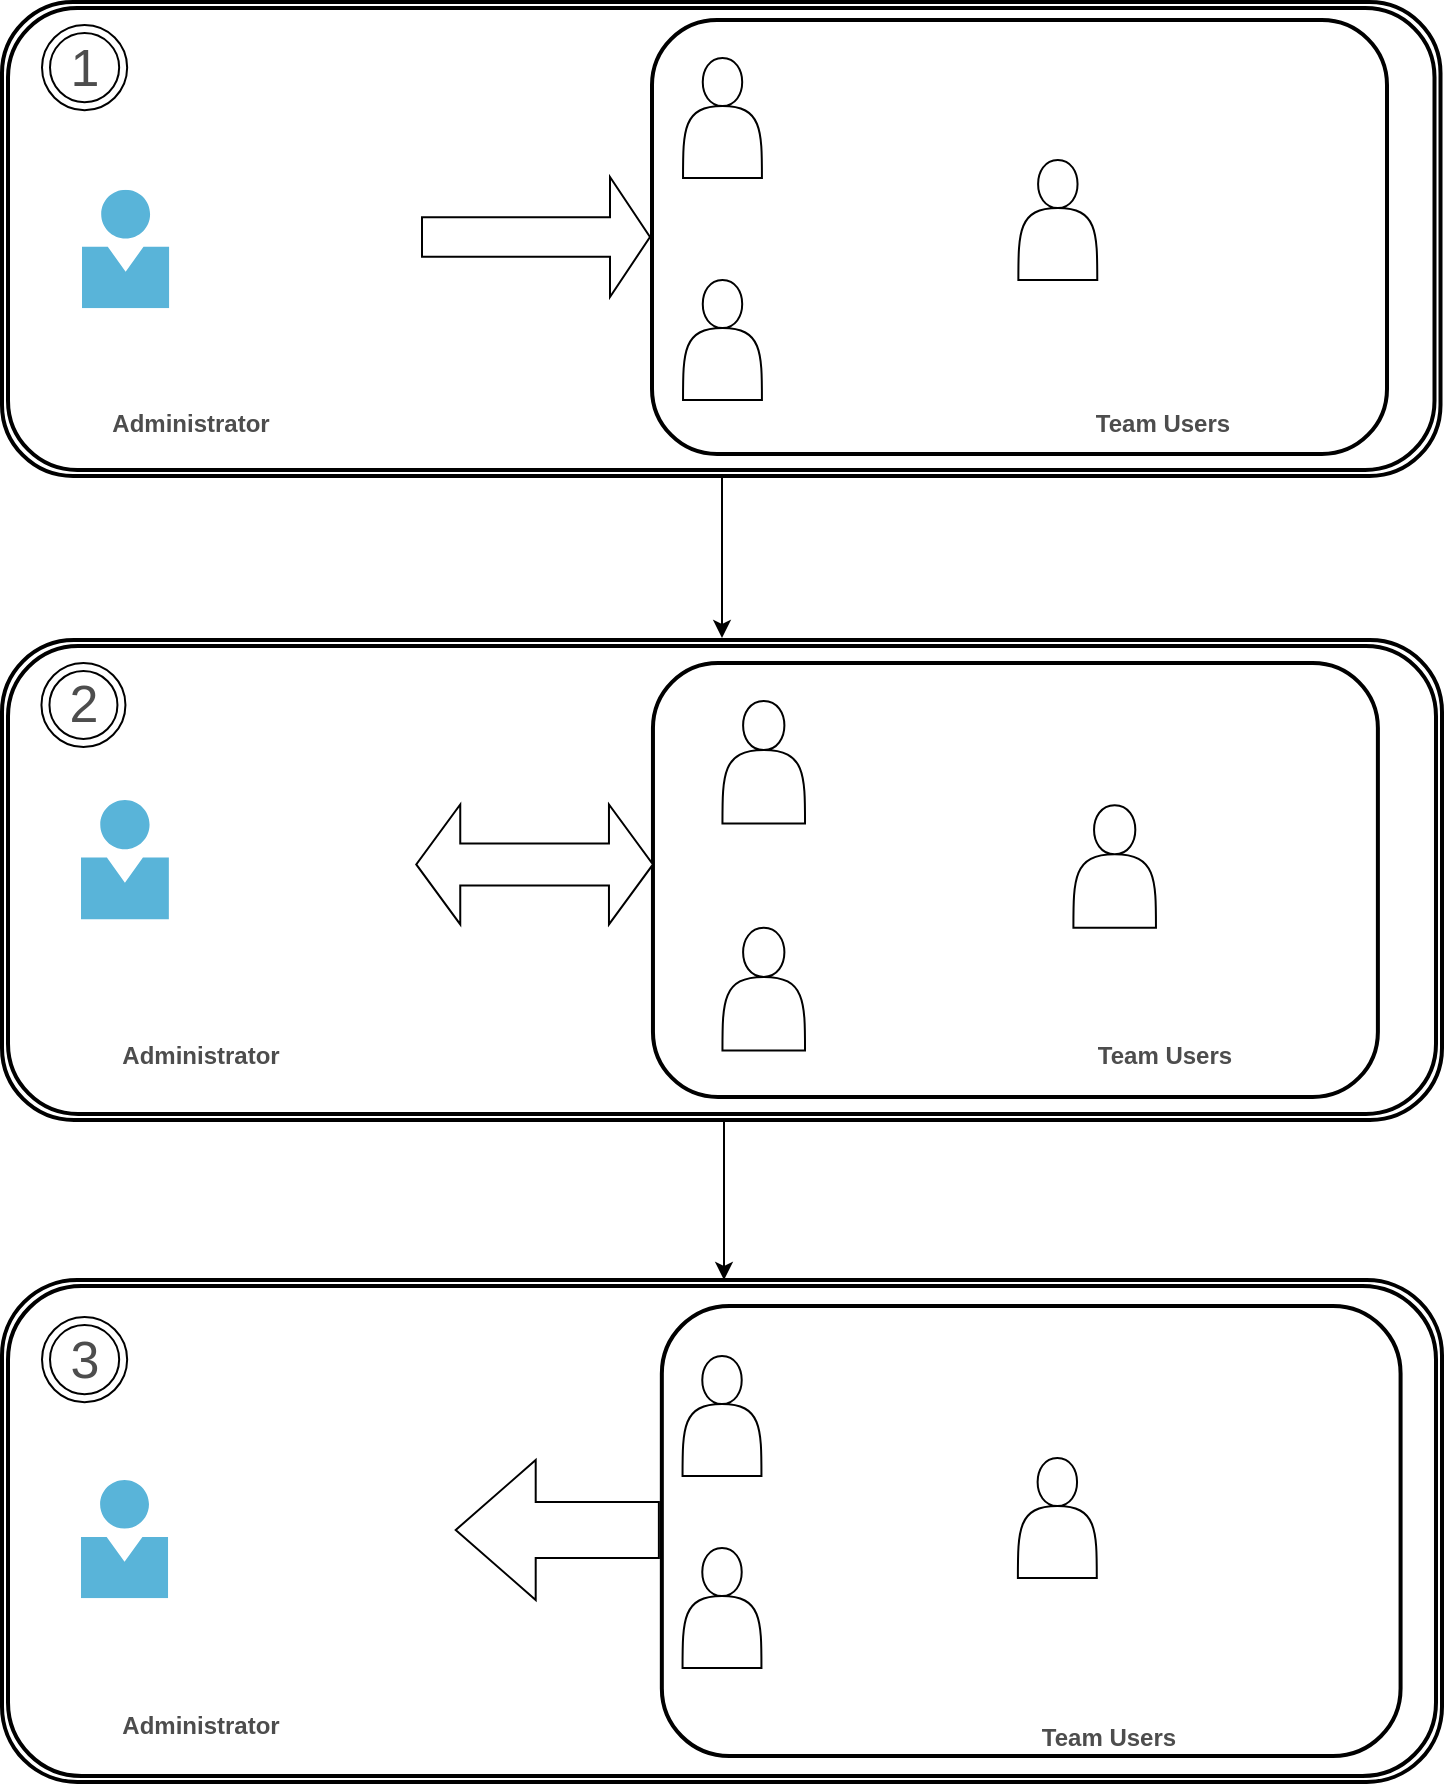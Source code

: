 <mxfile version="20.2.2" type="github"><diagram id="f0iUbq8K9h0K3tU9aLDd" name="Page-1"><mxGraphModel dx="868" dy="425" grid="1" gridSize="10" guides="1" tooltips="1" connect="1" arrows="1" fold="1" page="1" pageScale="1" pageWidth="850" pageHeight="1100" math="0" shadow="0"><root><mxCell id="0"/><mxCell id="1" parent="0"/><mxCell id="4z5lRxQ2Xbb2ljNWxur5-83" value="" style="shape=ext;double=1;rounded=1;whiteSpace=wrap;html=1;sketch=0;fontColor=#4D4D4D;strokeWidth=2;glass=0;" parent="1" vertex="1"><mxGeometry x="80" y="41" width="719.25" height="237" as="geometry"/></mxCell><mxCell id="4z5lRxQ2Xbb2ljNWxur5-22" value="" style="rounded=1;whiteSpace=wrap;html=1;sketch=0;fontColor=#4D4D4D;strokeWidth=2;" vertex="1" parent="1"><mxGeometry x="404.999" y="50" width="367.5" height="217" as="geometry"/></mxCell><mxCell id="4z5lRxQ2Xbb2ljNWxur5-10" value="" style="sketch=1;aspect=fixed;html=1;points=[];align=center;image;fontSize=12;image=img/lib/mscae/Person.svg;fontColor=#4D4D4D;imageBackground=none;" parent="1" vertex="1"><mxGeometry x="120.001" y="134.91" width="43.643" height="59.177" as="geometry"/></mxCell><mxCell id="4z5lRxQ2Xbb2ljNWxur5-21" value="" style="shape=image;html=1;verticalAlign=top;verticalLabelPosition=bottom;labelBackgroundColor=#ffffff;imageAspect=0;aspect=fixed;image=https://cdn4.iconfinder.com/data/icons/48-bubbles/48/13.Clipboard-128.png;fontColor=#0052CC;" parent="1" vertex="1"><mxGeometry x="166.425" y="76.03" width="147.943" height="147.943" as="geometry"/></mxCell><mxCell id="4z5lRxQ2Xbb2ljNWxur5-20" value="" style="shape=image;html=1;verticalAlign=top;verticalLabelPosition=bottom;labelBackgroundColor=#ffffff;imageAspect=0;aspect=fixed;image=https://cdn4.iconfinder.com/data/icons/essential-part-1/32/93-List-128.png;sketch=1;fontColor=#4D4D4D;" parent="1" vertex="1"><mxGeometry x="188.493" y="113.94" width="103.807" height="103.807" as="geometry"/></mxCell><mxCell id="4z5lRxQ2Xbb2ljNWxur5-1" value="&lt;b&gt;Administrator&lt;/b&gt;" style="text;html=1;align=center;verticalAlign=middle;resizable=0;points=[];autosize=1;strokeColor=none;fillColor=none;fontColor=#4D4D4D;" vertex="1" parent="1"><mxGeometry x="124.36" y="236.94" width="100" height="30" as="geometry"/></mxCell><mxCell id="4z5lRxQ2Xbb2ljNWxur5-11" value="" style="shape=actor;whiteSpace=wrap;html=1;fontColor=#0052CC;" parent="1" vertex="1"><mxGeometry x="420.516" y="69" width="39.451" height="60" as="geometry"/></mxCell><mxCell id="4z5lRxQ2Xbb2ljNWxur5-12" value="" style="shape=actor;whiteSpace=wrap;html=1;fontColor=#0052CC;" parent="1" vertex="1"><mxGeometry x="420.516" y="180" width="39.451" height="60" as="geometry"/></mxCell><mxCell id="4z5lRxQ2Xbb2ljNWxur5-14" value="" style="shape=actor;whiteSpace=wrap;html=1;fontColor=#0052CC;" parent="1" vertex="1"><mxGeometry x="588.185" y="120" width="39.451" height="60" as="geometry"/></mxCell><mxCell id="4z5lRxQ2Xbb2ljNWxur5-24" value="" style="group" parent="1" vertex="1" connectable="0"><mxGeometry x="464.405" y="64.5" width="280" height="200" as="geometry"/></mxCell><mxCell id="4z5lRxQ2Xbb2ljNWxur5-15" value="" style="shape=image;html=1;verticalAlign=top;verticalLabelPosition=bottom;labelBackgroundColor=#ffffff;imageAspect=0;aspect=fixed;image=https://cdn1.iconfinder.com/data/icons/material-core/18/list-128.png;fontColor=#0052CC;" parent="4z5lRxQ2Xbb2ljNWxur5-24" vertex="1"><mxGeometry x="25.15" y="25.5" width="38.465" height="38.465" as="geometry"/></mxCell><mxCell id="4z5lRxQ2Xbb2ljNWxur5-16" value="" style="shape=image;html=1;verticalAlign=top;verticalLabelPosition=bottom;labelBackgroundColor=#ffffff;imageAspect=0;aspect=fixed;image=https://cdn4.iconfinder.com/data/icons/48-bubbles/48/13.Clipboard-128.png;fontColor=#0052CC;" parent="4z5lRxQ2Xbb2ljNWxur5-24" vertex="1"><mxGeometry width="88.766" height="88.766" as="geometry"/></mxCell><mxCell id="4z5lRxQ2Xbb2ljNWxur5-25" value="" style="group" parent="1" vertex="1" connectable="0"><mxGeometry x="637.499" y="110" width="112.501" height="167" as="geometry"/></mxCell><mxCell id="4z5lRxQ2Xbb2ljNWxur5-26" value="" style="shape=image;html=1;verticalAlign=top;verticalLabelPosition=bottom;labelBackgroundColor=#ffffff;imageAspect=0;aspect=fixed;image=https://cdn1.iconfinder.com/data/icons/material-core/18/list-128.png;fontColor=#0052CC;" parent="4z5lRxQ2Xbb2ljNWxur5-25" vertex="1"><mxGeometry x="25.15" y="25.5" width="38.465" height="38.465" as="geometry"/></mxCell><mxCell id="4z5lRxQ2Xbb2ljNWxur5-27" value="" style="shape=image;html=1;verticalAlign=top;verticalLabelPosition=bottom;labelBackgroundColor=#ffffff;imageAspect=0;aspect=fixed;image=https://cdn4.iconfinder.com/data/icons/48-bubbles/48/13.Clipboard-128.png;fontColor=#0052CC;" parent="4z5lRxQ2Xbb2ljNWxur5-25" vertex="1"><mxGeometry width="88.766" height="88.766" as="geometry"/></mxCell><mxCell id="4z5lRxQ2Xbb2ljNWxur5-5" value="&lt;b&gt;Team Users&lt;/b&gt;" style="text;html=1;align=center;verticalAlign=middle;resizable=0;points=[];autosize=1;strokeColor=none;fillColor=none;fontColor=#4D4D4D;" vertex="1" parent="1"><mxGeometry x="615" y="236.94" width="90" height="30" as="geometry"/></mxCell><mxCell id="4z5lRxQ2Xbb2ljNWxur5-28" value="" style="group" parent="1" vertex="1" connectable="0"><mxGeometry x="469.83" y="170" width="88.766" height="90" as="geometry"/></mxCell><mxCell id="4z5lRxQ2Xbb2ljNWxur5-29" value="" style="shape=image;html=1;verticalAlign=top;verticalLabelPosition=bottom;labelBackgroundColor=#ffffff;imageAspect=0;aspect=fixed;image=https://cdn1.iconfinder.com/data/icons/material-core/18/list-128.png;fontColor=#0052CC;" parent="4z5lRxQ2Xbb2ljNWxur5-28" vertex="1"><mxGeometry x="25.15" y="25.5" width="38.465" height="38.465" as="geometry"/></mxCell><mxCell id="4z5lRxQ2Xbb2ljNWxur5-30" value="" style="shape=image;html=1;verticalAlign=top;verticalLabelPosition=bottom;labelBackgroundColor=#ffffff;imageAspect=0;aspect=fixed;image=https://cdn4.iconfinder.com/data/icons/48-bubbles/48/13.Clipboard-128.png;fontColor=#0052CC;" parent="4z5lRxQ2Xbb2ljNWxur5-28" vertex="1"><mxGeometry width="88.766" height="88.766" as="geometry"/></mxCell><mxCell id="4z5lRxQ2Xbb2ljNWxur5-52" value="" style="group" vertex="1" connectable="0" parent="1"><mxGeometry x="80" y="360" width="720" height="240" as="geometry"/></mxCell><mxCell id="4z5lRxQ2Xbb2ljNWxur5-85" value="" style="shape=ext;double=1;rounded=1;whiteSpace=wrap;html=1;sketch=0;fontColor=#4D4D4D;strokeWidth=2;" parent="4z5lRxQ2Xbb2ljNWxur5-52" vertex="1"><mxGeometry width="720" height="240" as="geometry"/></mxCell><mxCell id="4z5lRxQ2Xbb2ljNWxur5-7" value="" style="shape=image;html=1;verticalAlign=top;verticalLabelPosition=bottom;labelBackgroundColor=#ffffff;imageAspect=0;aspect=fixed;image=https://cdn4.iconfinder.com/data/icons/business-and-marketing-21/32/web_clipboard-128.png;fontColor=#0052CC;" parent="4z5lRxQ2Xbb2ljNWxur5-52" vertex="1"><mxGeometry x="95.992" y="45.778" width="127.284" height="127.284" as="geometry"/></mxCell><mxCell id="4z5lRxQ2Xbb2ljNWxur5-44" value="" style="sketch=1;aspect=fixed;html=1;points=[];align=center;image;fontSize=12;image=img/lib/mscae/Person.svg;fontColor=#4D4D4D;imageBackground=none;" parent="4z5lRxQ2Xbb2ljNWxur5-52" vertex="1"><mxGeometry x="39.454" y="80.058" width="44.003" height="59.664" as="geometry"/></mxCell><mxCell id="4z5lRxQ2Xbb2ljNWxur5-23" value="" style="rounded=1;whiteSpace=wrap;html=1;sketch=0;fontColor=#4D4D4D;strokeWidth=2;" vertex="1" parent="4z5lRxQ2Xbb2ljNWxur5-52"><mxGeometry x="325.478" y="11.5" width="362.466" height="217" as="geometry"/></mxCell><mxCell id="4z5lRxQ2Xbb2ljNWxur5-3" value="&lt;b&gt;Administrator&lt;/b&gt;" style="text;html=1;align=center;verticalAlign=middle;resizable=0;points=[];autosize=1;strokeColor=none;fillColor=none;fontColor=#4D4D4D;" vertex="1" parent="4z5lRxQ2Xbb2ljNWxur5-52"><mxGeometry x="49.315" y="192.62" width="100" height="30" as="geometry"/></mxCell><mxCell id="4z5lRxQ2Xbb2ljNWxur5-6" value="&lt;b&gt;Team Users&lt;/b&gt;" style="text;html=1;align=center;verticalAlign=middle;resizable=0;points=[];autosize=1;strokeColor=none;fillColor=none;fontColor=#4D4D4D;" vertex="1" parent="4z5lRxQ2Xbb2ljNWxur5-52"><mxGeometry x="535.7" y="192.62" width="90" height="30" as="geometry"/></mxCell><mxCell id="4z5lRxQ2Xbb2ljNWxur5-58" value="" style="group" parent="4z5lRxQ2Xbb2ljNWxur5-52" vertex="1" connectable="0"><mxGeometry x="412.87" y="121.422" width="103.218" height="101.2" as="geometry"/></mxCell><mxCell id="4z5lRxQ2Xbb2ljNWxur5-60" value="" style="shape=image;html=1;verticalAlign=top;verticalLabelPosition=bottom;labelBackgroundColor=#ffffff;imageAspect=0;aspect=fixed;image=https://cdn0.iconfinder.com/data/icons/octicons/1024/checklist-128.png;sketch=1;fontColor=#4D4D4D;" parent="4z5lRxQ2Xbb2ljNWxur5-58" vertex="1"><mxGeometry x="15.321" y="18.975" width="71.908" height="71.908" as="geometry"/></mxCell><mxCell id="4z5lRxQ2Xbb2ljNWxur5-59" value="" style="shape=image;html=1;verticalAlign=top;verticalLabelPosition=bottom;labelBackgroundColor=#ffffff;imageAspect=0;aspect=fixed;image=https://cdn4.iconfinder.com/data/icons/48-bubbles/48/13.Clipboard-128.png;sketch=1;fontColor=#4D4D4D;" parent="4z5lRxQ2Xbb2ljNWxur5-58" vertex="1"><mxGeometry width="88.502" height="88.502" as="geometry"/></mxCell><mxCell id="4z5lRxQ2Xbb2ljNWxur5-32" value="" style="shape=actor;whiteSpace=wrap;html=1;fontColor=#0052CC;" parent="4z5lRxQ2Xbb2ljNWxur5-52" vertex="1"><mxGeometry x="360.229" y="30.444" width="41.287" height="61.333" as="geometry"/></mxCell><mxCell id="4z5lRxQ2Xbb2ljNWxur5-33" value="" style="shape=actor;whiteSpace=wrap;html=1;fontColor=#0052CC;" parent="4z5lRxQ2Xbb2ljNWxur5-52" vertex="1"><mxGeometry x="360.229" y="143.911" width="41.287" height="61.333" as="geometry"/></mxCell><mxCell id="4z5lRxQ2Xbb2ljNWxur5-34" value="" style="shape=actor;whiteSpace=wrap;html=1;fontColor=#0052CC;" parent="4z5lRxQ2Xbb2ljNWxur5-52" vertex="1"><mxGeometry x="535.699" y="82.578" width="41.287" height="61.333" as="geometry"/></mxCell><mxCell id="4z5lRxQ2Xbb2ljNWxur5-51" value="" style="group" parent="4z5lRxQ2Xbb2ljNWxur5-52" vertex="1" connectable="0"><mxGeometry x="410.806" y="15.111" width="103.218" height="101.2" as="geometry"/></mxCell><mxCell id="4z5lRxQ2Xbb2ljNWxur5-50" value="" style="shape=image;html=1;verticalAlign=top;verticalLabelPosition=bottom;labelBackgroundColor=#ffffff;imageAspect=0;aspect=fixed;image=https://cdn4.iconfinder.com/data/icons/48-bubbles/48/13.Clipboard-128.png;sketch=1;fontColor=#4D4D4D;" parent="4z5lRxQ2Xbb2ljNWxur5-51" vertex="1"><mxGeometry width="88.502" height="88.502" as="geometry"/></mxCell><mxCell id="4z5lRxQ2Xbb2ljNWxur5-48" value="" style="shape=image;html=1;verticalAlign=top;verticalLabelPosition=bottom;labelBackgroundColor=#ffffff;imageAspect=0;aspect=fixed;image=https://cdn0.iconfinder.com/data/icons/octicons/1024/checklist-128.png;sketch=1;fontColor=#4D4D4D;" parent="4z5lRxQ2Xbb2ljNWxur5-51" vertex="1"><mxGeometry x="15.321" y="18.975" width="71.908" height="71.908" as="geometry"/></mxCell><mxCell id="4z5lRxQ2Xbb2ljNWxur5-62" value="" style="group" parent="4z5lRxQ2Xbb2ljNWxur5-52" vertex="1" connectable="0"><mxGeometry x="575.954" y="66.222" width="92.896" height="92" as="geometry"/></mxCell><mxCell id="4z5lRxQ2Xbb2ljNWxur5-63" value="" style="shape=image;html=1;verticalAlign=top;verticalLabelPosition=bottom;labelBackgroundColor=#ffffff;imageAspect=0;aspect=fixed;image=https://cdn1.iconfinder.com/data/icons/material-core/18/list-128.png;fontColor=#0052CC;" parent="4z5lRxQ2Xbb2ljNWxur5-62" vertex="1"><mxGeometry x="26.32" y="26.067" width="38.782" height="38.782" as="geometry"/></mxCell><mxCell id="4z5lRxQ2Xbb2ljNWxur5-64" value="" style="shape=image;html=1;verticalAlign=top;verticalLabelPosition=bottom;labelBackgroundColor=#ffffff;imageAspect=0;aspect=fixed;image=https://cdn4.iconfinder.com/data/icons/48-bubbles/48/13.Clipboard-128.png;fontColor=#0052CC;" parent="4z5lRxQ2Xbb2ljNWxur5-62" vertex="1"><mxGeometry width="89.497" height="89.497" as="geometry"/></mxCell><mxCell id="4z5lRxQ2Xbb2ljNWxur5-75" value="" style="html=1;shadow=0;dashed=0;align=center;verticalAlign=middle;shape=mxgraph.arrows2.twoWayArrow;dy=0.65;dx=22;rounded=1;glass=0;sketch=0;fontColor=#4D4D4D;strokeWidth=1;" vertex="1" parent="4z5lRxQ2Xbb2ljNWxur5-52"><mxGeometry x="207.123" y="82.22" width="118.356" height="60" as="geometry"/></mxCell><mxCell id="4z5lRxQ2Xbb2ljNWxur5-88" value="&lt;font style=&quot;font-size: 26px;&quot;&gt;2&lt;/font&gt;" style="ellipse;shape=doubleEllipse;whiteSpace=wrap;html=1;aspect=fixed;rounded=1;glass=0;sketch=0;fontColor=#4D4D4D;strokeWidth=1;" vertex="1" parent="4z5lRxQ2Xbb2ljNWxur5-52"><mxGeometry x="19.726" y="11.5" width="41.997" height="41.997" as="geometry"/></mxCell><mxCell id="4z5lRxQ2Xbb2ljNWxur5-53" value="" style="group" vertex="1" connectable="0" parent="1"><mxGeometry x="80" y="680" width="720" height="251" as="geometry"/></mxCell><mxCell id="4z5lRxQ2Xbb2ljNWxur5-89" value="" style="shape=ext;double=1;rounded=1;whiteSpace=wrap;html=1;sketch=0;fontColor=#4D4D4D;strokeWidth=2;" parent="4z5lRxQ2Xbb2ljNWxur5-53" vertex="1"><mxGeometry width="720" height="251" as="geometry"/></mxCell><mxCell id="4z5lRxQ2Xbb2ljNWxur5-8" value="" style="shape=image;html=1;verticalAlign=top;verticalLabelPosition=bottom;labelBackgroundColor=#ffffff;imageAspect=0;aspect=fixed;image=https://cdn2.iconfinder.com/data/icons/essential-web-4/50/checklist-check-mark-note-organizer-128.png;fontColor=#0052CC;" parent="4z5lRxQ2Xbb2ljNWxur5-53" vertex="1"><mxGeometry x="124.274" y="90" width="96.658" height="96.658" as="geometry"/></mxCell><mxCell id="4z5lRxQ2Xbb2ljNWxur5-31" value="" style="shape=image;html=1;verticalAlign=top;verticalLabelPosition=bottom;labelBackgroundColor=#ffffff;imageAspect=0;aspect=fixed;image=https://cdn4.iconfinder.com/data/icons/48-bubbles/48/13.Clipboard-128.png;sketch=1;fontColor=#4D4D4D;" parent="4z5lRxQ2Xbb2ljNWxur5-53" vertex="1"><mxGeometry x="94.685" y="50" width="155.836" height="155.836" as="geometry"/></mxCell><mxCell id="4z5lRxQ2Xbb2ljNWxur5-45" value="" style="sketch=1;aspect=fixed;html=1;points=[];align=center;image;fontSize=12;image=img/lib/mscae/Person.svg;fontColor=#4D4D4D;imageBackground=none;" parent="4z5lRxQ2Xbb2ljNWxur5-53" vertex="1"><mxGeometry x="39.452" y="100" width="43.644" height="59.178" as="geometry"/></mxCell><mxCell id="4z5lRxQ2Xbb2ljNWxur5-4" value="&lt;b&gt;Administrator&lt;/b&gt;" style="text;html=1;align=center;verticalAlign=middle;resizable=0;points=[];autosize=1;strokeColor=none;fillColor=none;fontColor=#4D4D4D;" vertex="1" parent="4z5lRxQ2Xbb2ljNWxur5-53"><mxGeometry x="49.315" y="208" width="100" height="30" as="geometry"/></mxCell><mxCell id="4z5lRxQ2Xbb2ljNWxur5-35" value="" style="rounded=1;whiteSpace=wrap;html=1;sketch=0;fontColor=#4D4D4D;strokeWidth=2;" vertex="1" parent="4z5lRxQ2Xbb2ljNWxur5-53"><mxGeometry x="329.918" y="13" width="369.37" height="225" as="geometry"/></mxCell><mxCell id="4z5lRxQ2Xbb2ljNWxur5-36" value="" style="group" vertex="1" connectable="0" parent="4z5lRxQ2Xbb2ljNWxur5-53"><mxGeometry x="340.274" y="23" width="343.725" height="221" as="geometry"/></mxCell><mxCell id="4z5lRxQ2Xbb2ljNWxur5-78" value="" style="group" parent="4z5lRxQ2Xbb2ljNWxur5-36" vertex="1" connectable="0"><mxGeometry x="215.014" y="53" width="98.63" height="99" as="geometry"/></mxCell><mxCell id="4z5lRxQ2Xbb2ljNWxur5-79" value="" style="shape=image;html=1;verticalAlign=top;verticalLabelPosition=bottom;labelBackgroundColor=#ffffff;imageAspect=0;aspect=fixed;image=https://cdn4.iconfinder.com/data/icons/48-bubbles/48/13.Clipboard-128.png;sketch=1;fontColor=#4D4D4D;" parent="4z5lRxQ2Xbb2ljNWxur5-78" vertex="1"><mxGeometry width="87.781" height="87.781" as="geometry"/></mxCell><mxCell id="4z5lRxQ2Xbb2ljNWxur5-80" value="" style="shape=image;html=1;verticalAlign=top;verticalLabelPosition=bottom;labelBackgroundColor=#ffffff;imageAspect=0;aspect=fixed;image=https://cdn0.iconfinder.com/data/icons/octicons/1024/checklist-128.png;sketch=1;fontColor=#4D4D4D;" parent="4z5lRxQ2Xbb2ljNWxur5-78" vertex="1"><mxGeometry x="14.64" y="18.562" width="71.322" height="71.322" as="geometry"/></mxCell><mxCell id="4z5lRxQ2Xbb2ljNWxur5-9" value="&lt;b&gt;Team Users&lt;/b&gt;" style="text;html=1;align=center;verticalAlign=middle;resizable=0;points=[];autosize=1;strokeColor=none;fillColor=none;fontColor=#4D4D4D;" vertex="1" parent="4z5lRxQ2Xbb2ljNWxur5-36"><mxGeometry x="167.671" y="191" width="90" height="30" as="geometry"/></mxCell><mxCell id="4z5lRxQ2Xbb2ljNWxur5-66" value="" style="shape=actor;whiteSpace=wrap;html=1;fontColor=#0052CC;" parent="4z5lRxQ2Xbb2ljNWxur5-36" vertex="1"><mxGeometry y="15" width="39.452" height="60" as="geometry"/></mxCell><mxCell id="4z5lRxQ2Xbb2ljNWxur5-67" value="" style="shape=actor;whiteSpace=wrap;html=1;fontColor=#0052CC;" parent="4z5lRxQ2Xbb2ljNWxur5-36" vertex="1"><mxGeometry y="111" width="39.452" height="60" as="geometry"/></mxCell><mxCell id="4z5lRxQ2Xbb2ljNWxur5-68" value="" style="shape=actor;whiteSpace=wrap;html=1;fontColor=#0052CC;" parent="4z5lRxQ2Xbb2ljNWxur5-36" vertex="1"><mxGeometry x="167.671" y="66" width="39.452" height="60" as="geometry"/></mxCell><mxCell id="4z5lRxQ2Xbb2ljNWxur5-69" value="" style="group" parent="4z5lRxQ2Xbb2ljNWxur5-36" vertex="1" connectable="0"><mxGeometry x="48.329" width="98.63" height="99" as="geometry"/></mxCell><mxCell id="4z5lRxQ2Xbb2ljNWxur5-70" value="" style="shape=image;html=1;verticalAlign=top;verticalLabelPosition=bottom;labelBackgroundColor=#ffffff;imageAspect=0;aspect=fixed;image=https://cdn4.iconfinder.com/data/icons/48-bubbles/48/13.Clipboard-128.png;sketch=1;fontColor=#4D4D4D;" parent="4z5lRxQ2Xbb2ljNWxur5-69" vertex="1"><mxGeometry width="87.781" height="87.781" as="geometry"/></mxCell><mxCell id="4z5lRxQ2Xbb2ljNWxur5-71" value="" style="shape=image;html=1;verticalAlign=top;verticalLabelPosition=bottom;labelBackgroundColor=#ffffff;imageAspect=0;aspect=fixed;image=https://cdn0.iconfinder.com/data/icons/octicons/1024/checklist-128.png;sketch=1;fontColor=#4D4D4D;" parent="4z5lRxQ2Xbb2ljNWxur5-69" vertex="1"><mxGeometry x="14.64" y="18.562" width="71.322" height="71.322" as="geometry"/></mxCell><mxCell id="4z5lRxQ2Xbb2ljNWxur5-72" value="" style="group" parent="4z5lRxQ2Xbb2ljNWxur5-36" vertex="1" connectable="0"><mxGeometry x="50.301" y="104" width="293.424" height="109" as="geometry"/></mxCell><mxCell id="4z5lRxQ2Xbb2ljNWxur5-73" value="" style="shape=image;html=1;verticalAlign=top;verticalLabelPosition=bottom;labelBackgroundColor=#ffffff;imageAspect=0;aspect=fixed;image=https://cdn4.iconfinder.com/data/icons/48-bubbles/48/13.Clipboard-128.png;sketch=1;fontColor=#4D4D4D;" parent="4z5lRxQ2Xbb2ljNWxur5-72" vertex="1"><mxGeometry width="87.781" height="87.781" as="geometry"/></mxCell><mxCell id="4z5lRxQ2Xbb2ljNWxur5-74" value="" style="shape=image;html=1;verticalAlign=top;verticalLabelPosition=bottom;labelBackgroundColor=#ffffff;imageAspect=0;aspect=fixed;image=https://cdn0.iconfinder.com/data/icons/octicons/1024/checklist-128.png;sketch=1;fontColor=#4D4D4D;" parent="4z5lRxQ2Xbb2ljNWxur5-72" vertex="1"><mxGeometry x="14.64" y="18.562" width="71.322" height="71.322" as="geometry"/></mxCell><mxCell id="4z5lRxQ2Xbb2ljNWxur5-76" value="" style="html=1;shadow=0;dashed=0;align=center;verticalAlign=middle;shape=mxgraph.arrows2.arrow;dy=0.6;dx=40;flipH=1;notch=0;rounded=1;glass=0;sketch=0;fontColor=#4D4D4D;strokeWidth=1;" vertex="1" parent="4z5lRxQ2Xbb2ljNWxur5-53"><mxGeometry x="226.849" y="90" width="101.589" height="70" as="geometry"/></mxCell><mxCell id="4z5lRxQ2Xbb2ljNWxur5-65" value="" style="html=1;shadow=0;dashed=0;align=center;verticalAlign=middle;shape=mxgraph.arrows2.arrow;dy=0.67;dx=20;notch=0;rounded=1;glass=0;sketch=0;fontColor=#4D4D4D;strokeWidth=1;perimeterSpacing=1;" vertex="1" parent="1"><mxGeometry x="290" y="128.5" width="114" height="60" as="geometry"/></mxCell><mxCell id="4z5lRxQ2Xbb2ljNWxur5-82" value="" style="edgeStyle=orthogonalEdgeStyle;rounded=0;orthogonalLoop=1;jettySize=auto;html=1;fontColor=#4D4D4D;entryX=0.5;entryY=0;entryDx=0;entryDy=0;" edge="1" parent="1"><mxGeometry relative="1" as="geometry"><mxPoint x="441" y="600" as="sourcePoint"/><mxPoint x="441" y="680" as="targetPoint"/></mxGeometry></mxCell><mxCell id="4z5lRxQ2Xbb2ljNWxur5-86" value="" style="edgeStyle=orthogonalEdgeStyle;rounded=0;orthogonalLoop=1;jettySize=auto;html=1;fontColor=#4D4D4D;entryX=0.5;entryY=0;entryDx=0;entryDy=0;" edge="1" parent="1"><mxGeometry relative="1" as="geometry"><mxPoint x="440" y="279" as="sourcePoint"/><mxPoint x="440" y="359" as="targetPoint"/></mxGeometry></mxCell><mxCell id="4z5lRxQ2Xbb2ljNWxur5-111" value="&lt;font style=&quot;font-size: 26px;&quot;&gt;3&lt;/font&gt;" style="ellipse;shape=doubleEllipse;whiteSpace=wrap;html=1;aspect=fixed;rounded=1;glass=0;sketch=0;fontColor=#4D4D4D;strokeWidth=1;" vertex="1" parent="1"><mxGeometry x="100" y="698.5" width="42.58" height="42.58" as="geometry"/></mxCell><mxCell id="4z5lRxQ2Xbb2ljNWxur5-112" value="&lt;font style=&quot;font-size: 26px;&quot;&gt;1&lt;/font&gt;" style="ellipse;shape=doubleEllipse;whiteSpace=wrap;html=1;aspect=fixed;rounded=1;glass=0;sketch=0;fontColor=#4D4D4D;strokeWidth=1;" vertex="1" parent="1"><mxGeometry x="100" y="52.5" width="42.58" height="42.58" as="geometry"/></mxCell></root></mxGraphModel></diagram></mxfile>